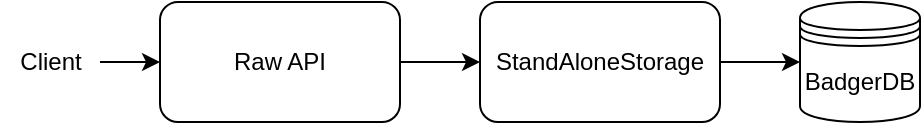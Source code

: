 <mxfile version="15.8.2" type="github">
  <diagram id="2XBx_An9-GMRjV5TEEYQ" name="第 1 页">
    <mxGraphModel dx="1038" dy="578" grid="0" gridSize="10" guides="1" tooltips="1" connect="1" arrows="1" fold="1" page="1" pageScale="1" pageWidth="827" pageHeight="1169" math="0" shadow="0">
      <root>
        <mxCell id="0" />
        <mxCell id="1" parent="0" />
        <mxCell id="EO6639EojoeNvwxyK_vV-4" style="edgeStyle=orthogonalEdgeStyle;rounded=0;orthogonalLoop=1;jettySize=auto;html=1;exitX=1;exitY=0.5;exitDx=0;exitDy=0;entryX=0;entryY=0.5;entryDx=0;entryDy=0;" edge="1" parent="1" source="EO6639EojoeNvwxyK_vV-1" target="EO6639EojoeNvwxyK_vV-2">
          <mxGeometry relative="1" as="geometry" />
        </mxCell>
        <mxCell id="EO6639EojoeNvwxyK_vV-1" value="Raw API" style="rounded=1;whiteSpace=wrap;html=1;" vertex="1" parent="1">
          <mxGeometry x="220" y="240" width="120" height="60" as="geometry" />
        </mxCell>
        <mxCell id="EO6639EojoeNvwxyK_vV-5" style="edgeStyle=orthogonalEdgeStyle;rounded=0;orthogonalLoop=1;jettySize=auto;html=1;exitX=1;exitY=0.5;exitDx=0;exitDy=0;entryX=0;entryY=0.5;entryDx=0;entryDy=0;" edge="1" parent="1" source="EO6639EojoeNvwxyK_vV-2" target="EO6639EojoeNvwxyK_vV-3">
          <mxGeometry relative="1" as="geometry" />
        </mxCell>
        <mxCell id="EO6639EojoeNvwxyK_vV-2" value="StandAloneStorage" style="rounded=1;whiteSpace=wrap;html=1;" vertex="1" parent="1">
          <mxGeometry x="380" y="240" width="120" height="60" as="geometry" />
        </mxCell>
        <mxCell id="EO6639EojoeNvwxyK_vV-3" value="BadgerDB" style="shape=datastore;whiteSpace=wrap;html=1;" vertex="1" parent="1">
          <mxGeometry x="540" y="240" width="60" height="60" as="geometry" />
        </mxCell>
        <mxCell id="EO6639EojoeNvwxyK_vV-7" value="" style="edgeStyle=orthogonalEdgeStyle;rounded=0;orthogonalLoop=1;jettySize=auto;html=1;" edge="1" parent="1" source="EO6639EojoeNvwxyK_vV-6" target="EO6639EojoeNvwxyK_vV-1">
          <mxGeometry relative="1" as="geometry" />
        </mxCell>
        <mxCell id="EO6639EojoeNvwxyK_vV-6" value="Client" style="text;html=1;align=center;verticalAlign=middle;resizable=0;points=[];autosize=1;strokeColor=none;fillColor=none;" vertex="1" parent="1">
          <mxGeometry x="140" y="260" width="50" height="20" as="geometry" />
        </mxCell>
      </root>
    </mxGraphModel>
  </diagram>
</mxfile>
